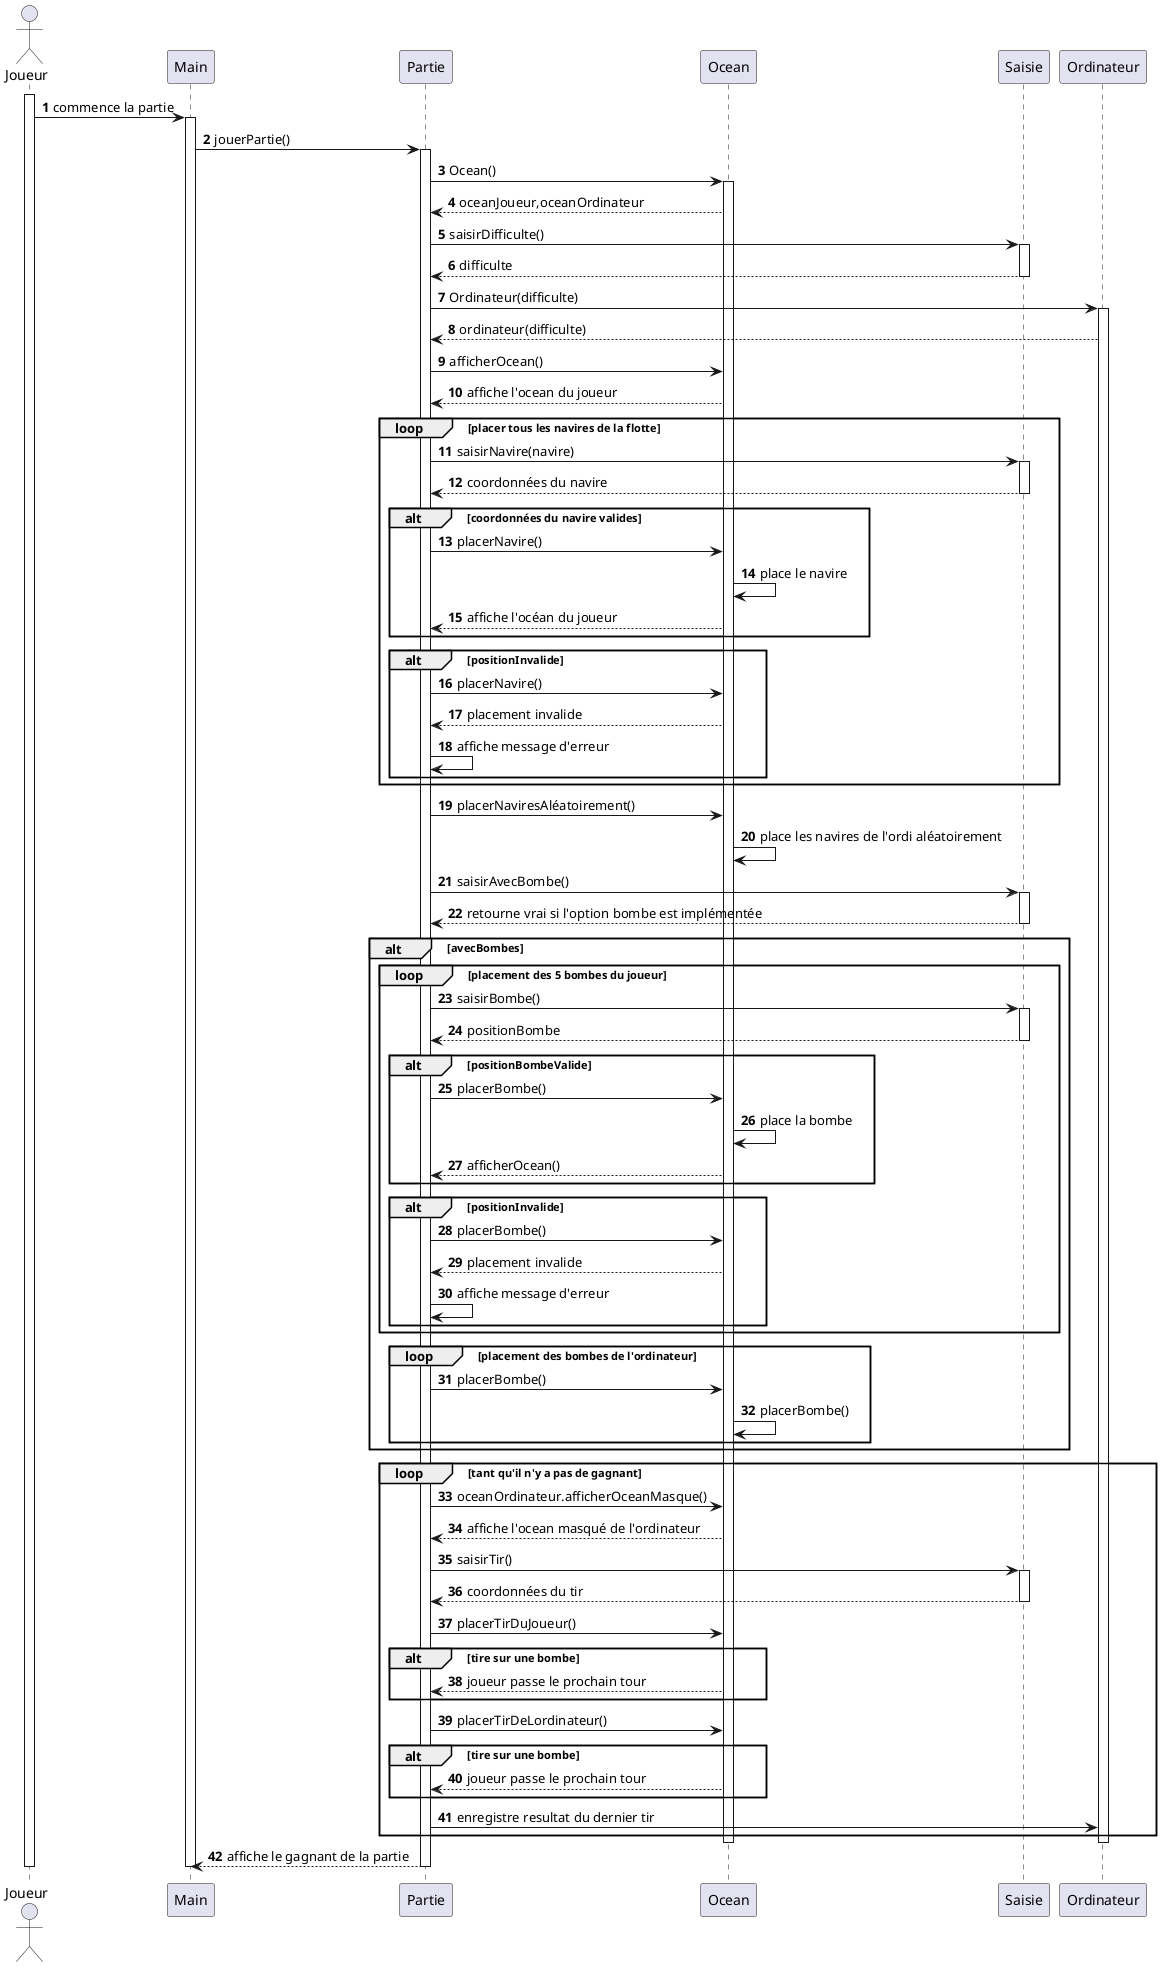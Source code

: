 @startuml
'https://plantuml.com/sequence-diagram

autonumber

actor Joueur as Joueur


activate Joueur
Joueur -> Main: commence la partie
activate Main

Main -> Partie: jouerPartie()
activate Partie

Partie -> Ocean: Ocean()
activate Ocean
Ocean --> Partie: oceanJoueur,oceanOrdinateur
Partie -> Saisie: saisirDifficulte()
activate Saisie

Saisie --> Partie: difficulte
deactivate Saisie

Partie -> Ordinateur: Ordinateur(difficulte)
activate Ordinateur
Ordinateur --> Partie: ordinateur(difficulte)

Partie -> Ocean: afficherOcean()
Ocean --> Partie: affiche l'ocean du joueur

'boucle for pour saisir et placer les navires
loop placer tous les navires de la flotte
    Partie -> Saisie: saisirNavire(navire)
        activate Saisie

    Saisie --> Partie: coordonnées du navire
    deactivate Saisie

    alt coordonnées du navire valides
    Partie -> Ocean: placerNavire()
    Ocean -> Ocean: place le navire
    Ocean --> Partie: affiche l'océan du joueur
    end
    alt positionInvalide
    Partie -> Ocean: placerNavire()
    Ocean --> Partie: placement invalide
    Partie -> Partie: affiche message d'erreur
    end
end

Partie -> Ocean: placerNaviresAléatoirement()
Ocean -> Ocean: place les navires de l'ordi aléatoirement

Partie -> Saisie: saisirAvecBombe()
    activate Saisie

Saisie --> Partie: retourne vrai si l'option bombe est implémentée
deactivate Saisie
'alt si ya des bombes
alt avecBombes

loop placement des 5 bombes du joueur
    Partie -> Saisie: saisirBombe()
    activate Saisie
    Saisie --> Partie: positionBombe
    deactivate Saisie
    alt positionBombeValide
     Partie -> Ocean: placerBombe()
     Ocean -> Ocean: place la bombe
     Ocean --> Partie: afficherOcean()
    end
    alt positionInvalide
        Partie -> Ocean: placerBombe()
        Ocean --> Partie: placement invalide
        Partie -> Partie: affiche message d'erreur
     end
end
loop placement des bombes de l'ordinateur
    Partie -> Ocean: placerBombe()
    Ocean -> Ocean: placerBombe()
end
end


loop tant qu'il n'y a pas de gagnant
    Partie -> Ocean: oceanOrdinateur.afficherOceanMasque()
    Ocean --> Partie: affiche l'ocean masqué de l'ordinateur
    Partie -> Saisie: saisirTir()
        activate Saisie

    Saisie --> Partie: coordonnées du tir
    deactivate Saisie
    Partie -> Ocean: placerTirDuJoueur()
    alt tire sur une bombe
    Ocean --> Partie: joueur passe le prochain tour
    end
    Partie -> Ocean: placerTirDeLordinateur()
    alt tire sur une bombe
    Ocean --> Partie: joueur passe le prochain tour
    end
    Partie -> Ordinateur: enregistre resultat du dernier tir
end
deactivate Ordinateur
deactivate Ocean
Partie --> Main: affiche le gagnant de la partie
deactivate Partie
deactivate Main
deactivate Joueur





'Objets interessants: main, Partie, Ocean, Ordinateur,






@enduml